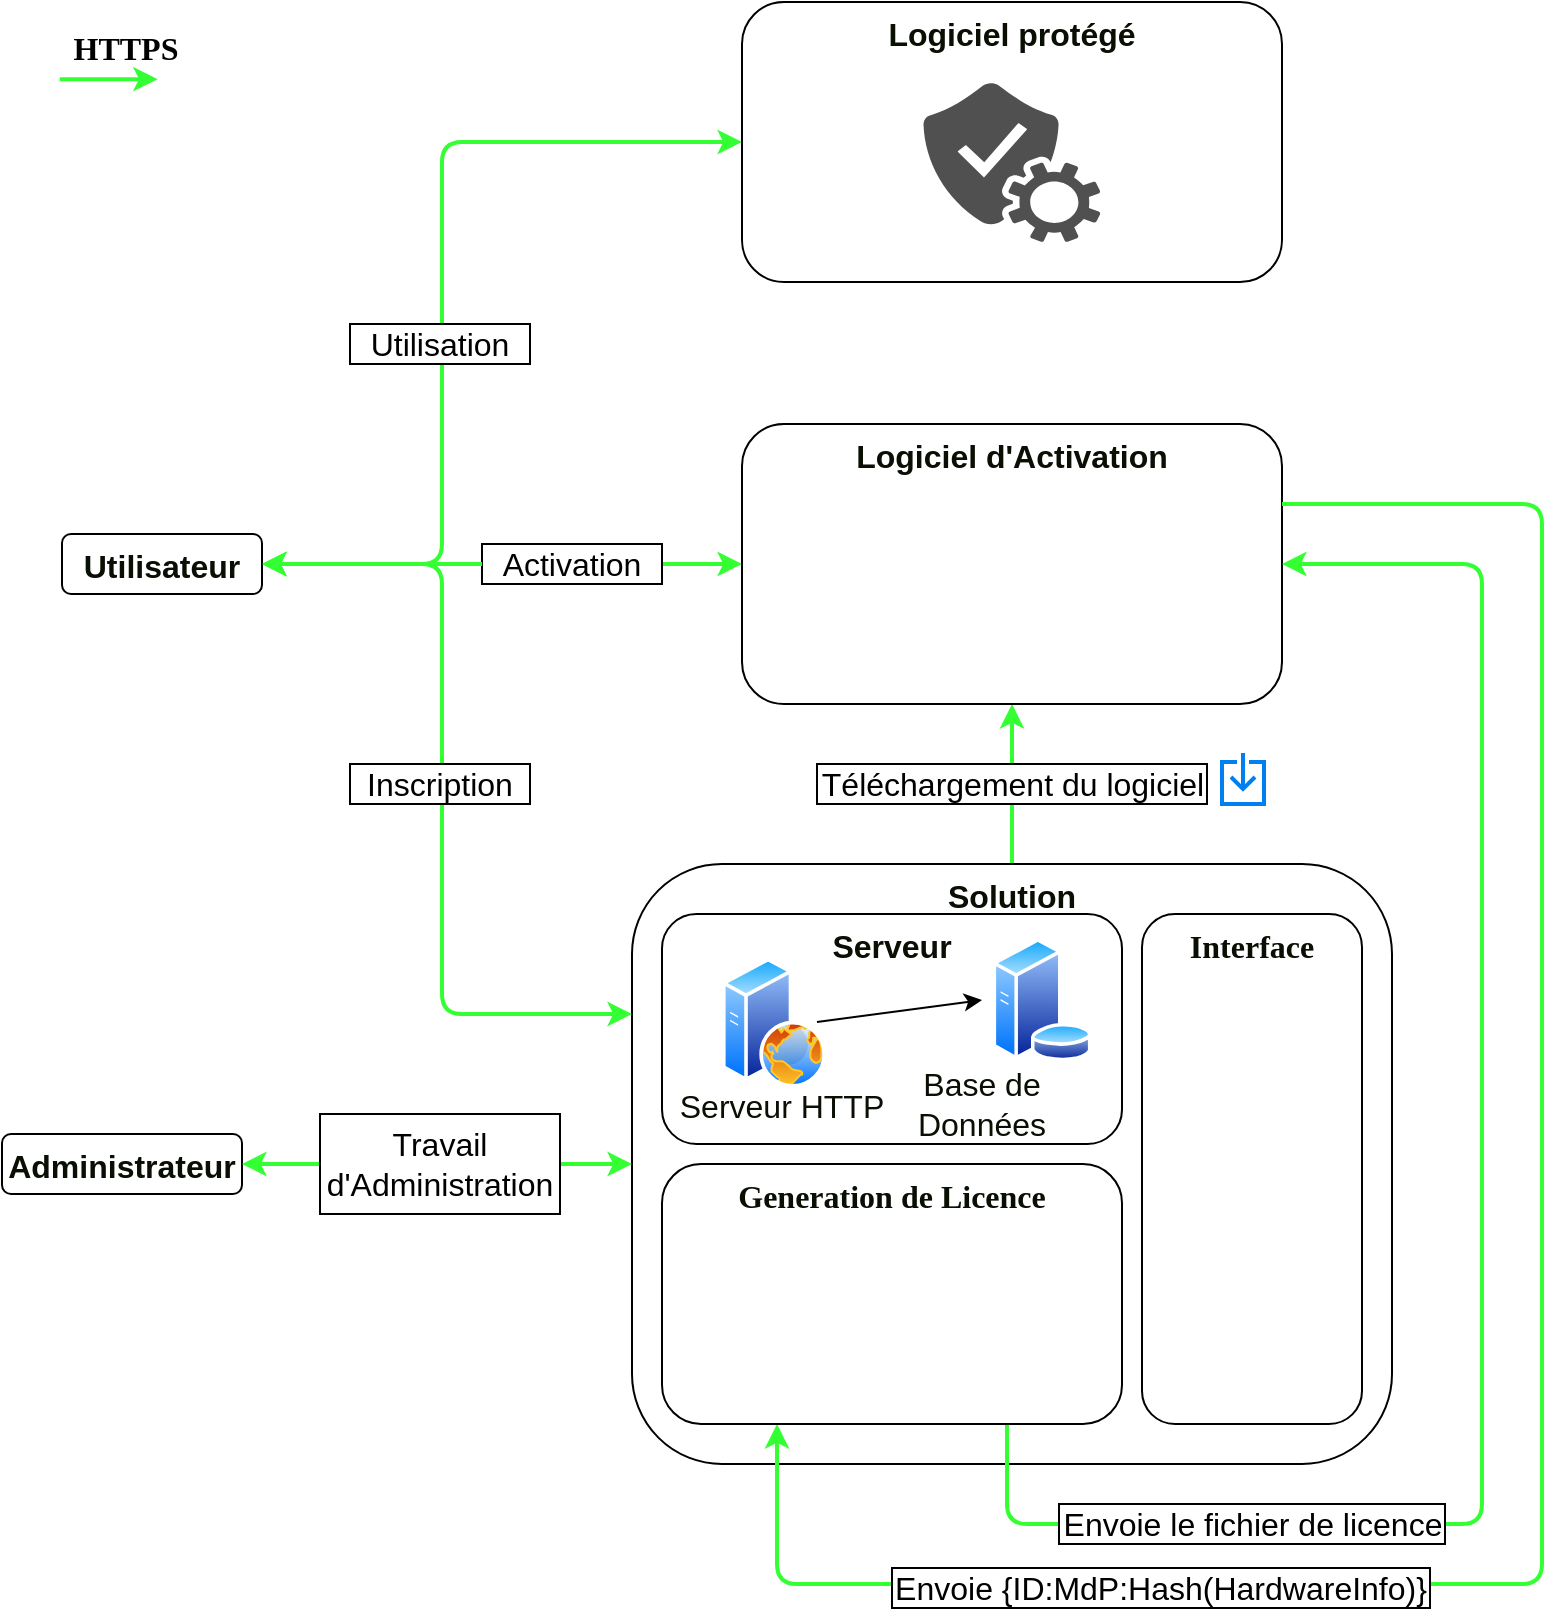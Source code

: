 <mxfile version="15.8.2" type="device"><diagram id="VeN4Vtmc3OamFG8qYD0k" name="Page-1"><mxGraphModel dx="1673" dy="906" grid="1" gridSize="10" guides="1" tooltips="1" connect="1" arrows="1" fold="1" page="1" pageScale="1" pageWidth="827" pageHeight="1169" math="0" shadow="0"><root><mxCell id="0"/><mxCell id="1" parent="0"/><mxCell id="Vgg9VQHzGoyi_Mke_SbL-1" style="edgeStyle=orthogonalEdgeStyle;rounded=1;orthogonalLoop=1;jettySize=auto;html=1;entryX=0.5;entryY=1;entryDx=0;entryDy=0;fontFamily=Comic Sans MS;fontSize=16;fontColor=default;startArrow=none;startFill=0;endArrow=classic;endFill=1;strokeWidth=2;fillColor=#fff2cc;strokeColor=#33FF33;sketch=0;" edge="1" parent="1" source="Vgg9VQHzGoyi_Mke_SbL-2" target="Vgg9VQHzGoyi_Mke_SbL-11"><mxGeometry relative="1" as="geometry"/></mxCell><mxCell id="Vgg9VQHzGoyi_Mke_SbL-2" value="&lt;b&gt;&lt;font style=&quot;font-size: 16px&quot;&gt;Solution&lt;/font&gt;&lt;/b&gt;" style="rounded=1;whiteSpace=wrap;html=1;fontColor=#090F03;strokeWidth=1;fillColor=none;labelPosition=center;verticalLabelPosition=middle;align=center;verticalAlign=top;sketch=0;" vertex="1" parent="1"><mxGeometry x="385" y="671" width="380" height="300" as="geometry"/></mxCell><mxCell id="Vgg9VQHzGoyi_Mke_SbL-3" value="&lt;b&gt;&lt;font style=&quot;font-size: 16px&quot;&gt;Serveur&lt;/font&gt;&lt;/b&gt;" style="rounded=1;whiteSpace=wrap;html=1;fontColor=#090F03;strokeWidth=1;fillColor=none;labelPosition=center;verticalLabelPosition=middle;align=center;verticalAlign=top;sketch=0;" vertex="1" parent="1"><mxGeometry x="400" y="696" width="230" height="115" as="geometry"/></mxCell><mxCell id="Vgg9VQHzGoyi_Mke_SbL-4" value="&lt;font style=&quot;font-size: 16px&quot;&gt;Base de Données&lt;/font&gt;" style="text;html=1;strokeColor=none;fillColor=none;align=center;verticalAlign=middle;whiteSpace=wrap;rounded=0;fontColor=#090F03;sketch=0;" vertex="1" parent="1"><mxGeometry x="500" y="776" width="120" height="30" as="geometry"/></mxCell><mxCell id="Vgg9VQHzGoyi_Mke_SbL-5" style="edgeStyle=orthogonalEdgeStyle;rounded=1;orthogonalLoop=1;jettySize=auto;html=1;entryX=0;entryY=0.5;entryDx=0;entryDy=0;fontColor=#090F03;startArrow=classic;startFill=1;strokeWidth=2;fillColor=#fff2cc;strokeColor=#33FF33;sketch=0;" edge="1" parent="1" source="Vgg9VQHzGoyi_Mke_SbL-8" target="Vgg9VQHzGoyi_Mke_SbL-10"><mxGeometry relative="1" as="geometry"><Array as="points"><mxPoint x="290" y="521"/><mxPoint x="290" y="310"/></Array></mxGeometry></mxCell><mxCell id="Vgg9VQHzGoyi_Mke_SbL-6" style="edgeStyle=orthogonalEdgeStyle;rounded=1;orthogonalLoop=1;jettySize=auto;html=1;entryX=0;entryY=0.5;entryDx=0;entryDy=0;fontColor=#090F03;startArrow=none;startFill=1;strokeWidth=2;fillColor=#fff2cc;strokeColor=#33FF33;sketch=0;" edge="1" parent="1" source="Vgg9VQHzGoyi_Mke_SbL-30" target="Vgg9VQHzGoyi_Mke_SbL-11"><mxGeometry relative="1" as="geometry"/></mxCell><mxCell id="Vgg9VQHzGoyi_Mke_SbL-7" style="edgeStyle=orthogonalEdgeStyle;rounded=1;orthogonalLoop=1;jettySize=auto;html=1;entryX=0;entryY=0.25;entryDx=0;entryDy=0;fontColor=#090F03;startArrow=classic;startFill=1;strokeWidth=2;exitX=1;exitY=0.5;exitDx=0;exitDy=0;fillColor=#fff2cc;strokeColor=#33FF33;sketch=0;" edge="1" parent="1" source="Vgg9VQHzGoyi_Mke_SbL-8" target="Vgg9VQHzGoyi_Mke_SbL-2"><mxGeometry relative="1" as="geometry"><Array as="points"><mxPoint x="290" y="521"/><mxPoint x="290" y="746"/></Array></mxGeometry></mxCell><mxCell id="Vgg9VQHzGoyi_Mke_SbL-8" value="&lt;b&gt;&lt;font style=&quot;font-size: 16px&quot;&gt;Utilisateur&lt;/font&gt;&lt;/b&gt;" style="rounded=1;whiteSpace=wrap;html=1;fontColor=#090F03;strokeWidth=1;fillColor=none;labelPosition=center;verticalLabelPosition=middle;align=center;verticalAlign=top;sketch=0;" vertex="1" parent="1"><mxGeometry x="100" y="506" width="100" height="30" as="geometry"/></mxCell><mxCell id="Vgg9VQHzGoyi_Mke_SbL-9" value="&lt;b&gt;&lt;font style=&quot;font-size: 16px&quot;&gt;Administrateur&lt;/font&gt;&lt;/b&gt;" style="rounded=1;whiteSpace=wrap;html=1;fontColor=#090F03;strokeWidth=1;fillColor=none;labelPosition=center;verticalLabelPosition=middle;align=center;verticalAlign=top;sketch=0;" vertex="1" parent="1"><mxGeometry x="70" y="806" width="120" height="30" as="geometry"/></mxCell><mxCell id="Vgg9VQHzGoyi_Mke_SbL-10" value="&lt;div style=&quot;font-size: 16px&quot;&gt;&lt;b&gt;&lt;font style=&quot;font-size: 16px&quot;&gt;Logiciel protégé&lt;/font&gt;&lt;/b&gt;&lt;/div&gt;" style="rounded=1;whiteSpace=wrap;html=1;fontColor=#090F03;strokeWidth=1;fillColor=none;labelPosition=center;verticalLabelPosition=middle;align=center;verticalAlign=top;sketch=0;" vertex="1" parent="1"><mxGeometry x="440" y="240" width="270" height="140" as="geometry"/></mxCell><mxCell id="Vgg9VQHzGoyi_Mke_SbL-11" value="&lt;div style=&quot;font-size: 16px&quot;&gt;&lt;b&gt;&lt;font style=&quot;font-size: 16px&quot;&gt;Logiciel d'Activation&lt;/font&gt;&lt;/b&gt;&lt;/div&gt;" style="rounded=1;whiteSpace=wrap;html=1;fontColor=#090F03;strokeWidth=1;fillColor=none;labelPosition=center;verticalLabelPosition=middle;align=center;verticalAlign=top;sketch=0;shadow=0;glass=0;" vertex="1" parent="1"><mxGeometry x="440" y="451" width="270" height="140" as="geometry"/></mxCell><mxCell id="Vgg9VQHzGoyi_Mke_SbL-12" style="edgeStyle=orthogonalEdgeStyle;rounded=1;orthogonalLoop=1;jettySize=auto;html=1;entryX=1;entryY=0.5;entryDx=0;entryDy=0;fontColor=#090F03;startArrow=classic;startFill=1;strokeWidth=2;fillColor=#fff2cc;strokeColor=#33FF33;sketch=0;" edge="1" parent="1" source="Vgg9VQHzGoyi_Mke_SbL-2" target="Vgg9VQHzGoyi_Mke_SbL-9"><mxGeometry relative="1" as="geometry"/></mxCell><mxCell id="Vgg9VQHzGoyi_Mke_SbL-13" value="&lt;font face=&quot;Comic Sans MS&quot;&gt;&lt;b&gt;&lt;font style=&quot;font-size: 16px&quot;&gt;Interface&lt;/font&gt;&lt;/b&gt;&lt;/font&gt;" style="rounded=1;whiteSpace=wrap;html=1;fontColor=#090F03;strokeWidth=1;fillColor=none;labelPosition=center;verticalLabelPosition=middle;align=center;verticalAlign=top;sketch=0;" vertex="1" parent="1"><mxGeometry x="640" y="696" width="110" height="255" as="geometry"/></mxCell><mxCell id="Vgg9VQHzGoyi_Mke_SbL-14" value="" style="shape=image;html=1;verticalAlign=top;verticalLabelPosition=bottom;labelBackgroundColor=#ffffff;imageAspect=0;aspect=fixed;image=https://cdn1.iconfinder.com/data/icons/logotypes/32/badge-html-5-128.png;pointerEvents=0;fillColor=#80FF00;gradientColor=none;sketch=0;" vertex="1" parent="1"><mxGeometry x="670" y="836" width="50" height="45" as="geometry"/></mxCell><mxCell id="Vgg9VQHzGoyi_Mke_SbL-15" value="" style="shape=image;html=1;verticalAlign=top;verticalLabelPosition=bottom;labelBackgroundColor=#ffffff;imageAspect=0;aspect=fixed;image=https://cdn4.iconfinder.com/data/icons/social-media-logos-6/512/121-css3-128.png;pointerEvents=0;fillColor=#80FF00;gradientColor=none;sketch=0;" vertex="1" parent="1"><mxGeometry x="670.5" y="777" width="49" height="49" as="geometry"/></mxCell><mxCell id="Vgg9VQHzGoyi_Mke_SbL-16" value="" style="shape=image;html=1;verticalAlign=top;verticalLabelPosition=bottom;labelBackgroundColor=#ffffff;imageAspect=0;aspect=fixed;image=https://cdn3.iconfinder.com/data/icons/logos-and-brands-adobe/512/187_Js-128.png;pointerEvents=0;fillColor=#80FF00;gradientColor=none;sketch=0;" vertex="1" parent="1"><mxGeometry x="675.75" y="731" width="38.5" height="38.5" as="geometry"/></mxCell><mxCell id="Vgg9VQHzGoyi_Mke_SbL-17" value="" style="shape=image;html=1;verticalAlign=top;verticalLabelPosition=bottom;labelBackgroundColor=#ffffff;imageAspect=0;aspect=fixed;image=https://cdn3.iconfinder.com/data/icons/popular-services-brands/512/php-128.png;pointerEvents=0;fillColor=#80FF00;gradientColor=none;sketch=0;" vertex="1" parent="1"><mxGeometry x="676" y="891" width="38" height="38" as="geometry"/></mxCell><mxCell id="Vgg9VQHzGoyi_Mke_SbL-18" style="edgeStyle=orthogonalEdgeStyle;rounded=1;orthogonalLoop=1;jettySize=auto;html=1;entryX=1;entryY=0.5;entryDx=0;entryDy=0;fontFamily=Lucida Console;fontSize=10;fontColor=default;startArrow=none;startFill=0;strokeWidth=2;exitX=0.75;exitY=1;exitDx=0;exitDy=0;endArrow=classic;endFill=1;fillColor=#fff2cc;strokeColor=#33FF33;sketch=0;" edge="1" parent="1" source="Vgg9VQHzGoyi_Mke_SbL-20" target="Vgg9VQHzGoyi_Mke_SbL-11"><mxGeometry relative="1" as="geometry"><Array as="points"><mxPoint x="572" y="1001"/><mxPoint x="810" y="1001"/><mxPoint x="810" y="521"/></Array></mxGeometry></mxCell><mxCell id="Vgg9VQHzGoyi_Mke_SbL-19" style="edgeStyle=orthogonalEdgeStyle;rounded=1;orthogonalLoop=1;jettySize=auto;html=1;exitX=0.25;exitY=1;exitDx=0;exitDy=0;fontFamily=Lucida Console;fontSize=10;fontColor=default;startArrow=classic;startFill=1;strokeWidth=2;endArrow=none;endFill=0;fillColor=#fff2cc;strokeColor=#33FF33;sketch=0;" edge="1" parent="1" source="Vgg9VQHzGoyi_Mke_SbL-20"><mxGeometry relative="1" as="geometry"><mxPoint x="710" y="491" as="targetPoint"/><Array as="points"><mxPoint x="458" y="1031"/><mxPoint x="840" y="1031"/><mxPoint x="840" y="491"/><mxPoint x="710" y="491"/></Array></mxGeometry></mxCell><mxCell id="Vgg9VQHzGoyi_Mke_SbL-20" value="&lt;font face=&quot;Comic Sans MS&quot;&gt;&lt;b&gt;&lt;font style=&quot;font-size: 16px&quot;&gt;Generation de Licence&lt;/font&gt;&lt;/b&gt;&lt;/font&gt;" style="rounded=1;whiteSpace=wrap;html=1;fontColor=#090F03;strokeWidth=1;fillColor=none;labelPosition=center;verticalLabelPosition=middle;align=center;verticalAlign=top;sketch=0;" vertex="1" parent="1"><mxGeometry x="400" y="821" width="230" height="130" as="geometry"/></mxCell><mxCell id="Vgg9VQHzGoyi_Mke_SbL-21" value="Envoie le fichier de licence" style="rounded=0;whiteSpace=wrap;html=1;pointerEvents=0;fillColor=#FFFFFF;gradientColor=none;verticalAlign=middle;fontSize=16;sketch=0;" vertex="1" parent="1"><mxGeometry x="598.5" y="991" width="193" height="20" as="geometry"/></mxCell><mxCell id="Vgg9VQHzGoyi_Mke_SbL-22" value="Envoie {ID:MdP:Hash(HardwareInfo)}" style="rounded=0;whiteSpace=wrap;html=1;pointerEvents=0;fillColor=#FFFFFF;gradientColor=none;verticalAlign=middle;fontSize=16;sketch=0;" vertex="1" parent="1"><mxGeometry x="515" y="1023" width="269" height="20" as="geometry"/></mxCell><mxCell id="Vgg9VQHzGoyi_Mke_SbL-23" value="Téléchargement du logiciel" style="rounded=0;whiteSpace=wrap;html=1;pointerEvents=0;fillColor=#FFFFFF;gradientColor=none;verticalAlign=middle;fontSize=16;sketch=0;" vertex="1" parent="1"><mxGeometry x="477.5" y="621" width="195" height="20" as="geometry"/></mxCell><mxCell id="Vgg9VQHzGoyi_Mke_SbL-24" value="Inscription" style="rounded=0;whiteSpace=wrap;html=1;pointerEvents=0;fillColor=#FFFFFF;gradientColor=none;verticalAlign=middle;fontSize=16;sketch=0;" vertex="1" parent="1"><mxGeometry x="244" y="621" width="90" height="20" as="geometry"/></mxCell><mxCell id="Vgg9VQHzGoyi_Mke_SbL-25" value="&lt;div&gt;Travail&lt;/div&gt;&lt;div&gt;d'Administration&lt;/div&gt;" style="rounded=0;whiteSpace=wrap;html=1;pointerEvents=0;fillColor=#FFFFFF;gradientColor=none;verticalAlign=middle;fontSize=16;sketch=0;" vertex="1" parent="1"><mxGeometry x="229" y="796" width="120" height="50" as="geometry"/></mxCell><mxCell id="Vgg9VQHzGoyi_Mke_SbL-26" value="" style="endArrow=classic;html=1;rounded=1;fontFamily=Comic Sans MS;fontSize=16;fontColor=default;strokeColor=#33FF33;strokeWidth=2;sketch=0;" edge="1" parent="1"><mxGeometry width="50" height="50" relative="1" as="geometry"><mxPoint x="98.87" y="278.57" as="sourcePoint"/><mxPoint x="147.87" y="278.57" as="targetPoint"/></mxGeometry></mxCell><mxCell id="Vgg9VQHzGoyi_Mke_SbL-27" value="&lt;b&gt;HTTPS&lt;/b&gt;" style="text;html=1;strokeColor=none;fillColor=none;align=center;verticalAlign=middle;whiteSpace=wrap;rounded=0;pointerEvents=0;fontFamily=Comic Sans MS;fontSize=16;sketch=0;" vertex="1" parent="1"><mxGeometry x="102.12" y="247.57" width="60" height="30" as="geometry"/></mxCell><mxCell id="Vgg9VQHzGoyi_Mke_SbL-28" value="" style="shape=image;html=1;verticalAlign=top;verticalLabelPosition=bottom;labelBackgroundColor=#ffffff;imageAspect=0;aspect=fixed;image=https://cdn4.iconfinder.com/data/icons/general-office/91/General_Office_57-128.png;pointerEvents=0;fontFamily=Comic Sans MS;fontSize=16;fillColor=#FFFFFF;gradientColor=none;sketch=0;" vertex="1" parent="1"><mxGeometry x="522.5" y="857" width="76" height="76" as="geometry"/></mxCell><mxCell id="Vgg9VQHzGoyi_Mke_SbL-29" value="Utilisation" style="rounded=0;whiteSpace=wrap;html=1;pointerEvents=0;fillColor=#FFFFFF;gradientColor=none;verticalAlign=middle;fontSize=16;sketch=0;" vertex="1" parent="1"><mxGeometry x="244" y="401" width="90" height="20" as="geometry"/></mxCell><mxCell id="Vgg9VQHzGoyi_Mke_SbL-30" value="&lt;div&gt;Activation&lt;/div&gt;" style="rounded=0;whiteSpace=wrap;html=1;pointerEvents=0;fillColor=#FFFFFF;gradientColor=none;verticalAlign=middle;fontSize=16;sketch=0;" vertex="1" parent="1"><mxGeometry x="310" y="511" width="90" height="20" as="geometry"/></mxCell><mxCell id="Vgg9VQHzGoyi_Mke_SbL-31" value="" style="edgeStyle=orthogonalEdgeStyle;rounded=1;orthogonalLoop=1;jettySize=auto;html=1;entryX=0;entryY=0.5;entryDx=0;entryDy=0;fontColor=#090F03;startArrow=classic;startFill=1;strokeWidth=2;fillColor=#fff2cc;strokeColor=#33FF33;sketch=0;endArrow=none;" edge="1" parent="1" source="Vgg9VQHzGoyi_Mke_SbL-8" target="Vgg9VQHzGoyi_Mke_SbL-30"><mxGeometry relative="1" as="geometry"><mxPoint x="200" y="521" as="sourcePoint"/><mxPoint x="440" y="521" as="targetPoint"/></mxGeometry></mxCell><mxCell id="Vgg9VQHzGoyi_Mke_SbL-32" value="" style="sketch=0;pointerEvents=1;shadow=0;dashed=0;html=1;strokeColor=none;fillColor=#505050;labelPosition=center;verticalLabelPosition=bottom;verticalAlign=top;outlineConnect=0;align=center;shape=mxgraph.office.services.verification_service;glass=0;fontFamily=Comic Sans MS;fontSize=16;" vertex="1" parent="1"><mxGeometry x="530.75" y="280" width="88.5" height="80" as="geometry"/></mxCell><mxCell id="Vgg9VQHzGoyi_Mke_SbL-33" value="" style="shape=image;html=1;verticalAlign=top;verticalLabelPosition=bottom;labelBackgroundColor=#ffffff;imageAspect=0;aspect=fixed;image=https://cdn0.iconfinder.com/data/icons/ui-essentials-2-3/32/user_interface_ui_basic_app_ui_interface_login_login-128.png;shadow=0;glass=0;pointerEvents=0;fontFamily=Comic Sans MS;fontSize=16;fillColor=#FFFFFF;gradientColor=none;fontColor=#000000;" vertex="1" parent="1"><mxGeometry x="519.25" y="481" width="100" height="100" as="geometry"/></mxCell><mxCell id="Vgg9VQHzGoyi_Mke_SbL-34" value="" style="shape=image;imageAspect=0;aspect=fixed;verticalLabelPosition=bottom;verticalAlign=top;rounded=1;shadow=0;glass=0;pointerEvents=0;fontFamily=Comic Sans MS;fontSize=16;fontColor=#000000;fillColor=#295287;gradientColor=none;image=https://www.pngitem.com/pimgs/m/31-312155_c-programming-language-logo-hd-png-download.png;" vertex="1" parent="1"><mxGeometry x="670" y="461" width="31" height="35.66" as="geometry"/></mxCell><mxCell id="Vgg9VQHzGoyi_Mke_SbL-35" value="" style="aspect=fixed;perimeter=ellipsePerimeter;html=1;align=center;shadow=0;dashed=0;spacingTop=3;image;image=img/lib/active_directory/database_server.svg;" vertex="1" parent="1"><mxGeometry x="564.79" y="708" width="50.43" height="61.5" as="geometry"/></mxCell><mxCell id="Vgg9VQHzGoyi_Mke_SbL-36" value="" style="shape=image;html=1;verticalAlign=top;verticalLabelPosition=bottom;labelBackgroundColor=#ffffff;imageAspect=0;aspect=fixed;image=https://cdn1.iconfinder.com/data/icons/material-core/23/https-128.png" vertex="1" parent="1"><mxGeometry x="77.87" y="252.07" width="21" height="21" as="geometry"/></mxCell><mxCell id="Vgg9VQHzGoyi_Mke_SbL-38" value="" style="aspect=fixed;perimeter=ellipsePerimeter;html=1;align=center;shadow=0;dashed=0;spacingTop=3;image;image=img/lib/active_directory/web_server.svg;" vertex="1" parent="1"><mxGeometry x="430" y="717.75" width="52" height="65" as="geometry"/></mxCell><mxCell id="Vgg9VQHzGoyi_Mke_SbL-39" value="&lt;font style=&quot;font-size: 16px&quot;&gt;Serveur HTTP&lt;/font&gt;" style="text;html=1;strokeColor=none;fillColor=none;align=center;verticalAlign=middle;whiteSpace=wrap;rounded=0;fontColor=#090F03;sketch=0;" vertex="1" parent="1"><mxGeometry x="405" y="777" width="110" height="30" as="geometry"/></mxCell><mxCell id="Vgg9VQHzGoyi_Mke_SbL-40" value="" style="html=1;verticalLabelPosition=bottom;align=center;labelBackgroundColor=#ffffff;verticalAlign=top;strokeWidth=2;strokeColor=#0080F0;shadow=0;dashed=0;shape=mxgraph.ios7.icons.down;" vertex="1" parent="1"><mxGeometry x="680" y="615.5" width="21" height="25.5" as="geometry"/></mxCell><mxCell id="Vgg9VQHzGoyi_Mke_SbL-41" value="" style="shape=image;html=1;verticalAlign=top;verticalLabelPosition=bottom;labelBackgroundColor=#ffffff;imageAspect=0;aspect=fixed;image=https://cdn1.iconfinder.com/data/icons/office-171/32/office-16-128.png" vertex="1" parent="1"><mxGeometry x="420" y="855" width="80" height="80" as="geometry"/></mxCell><mxCell id="Vgg9VQHzGoyi_Mke_SbL-43" value="" style="endArrow=classic;html=1;rounded=0;" edge="1" parent="1"><mxGeometry width="50" height="50" relative="1" as="geometry"><mxPoint x="477.5" y="750" as="sourcePoint"/><mxPoint x="560" y="739" as="targetPoint"/></mxGeometry></mxCell></root></mxGraphModel></diagram></mxfile>